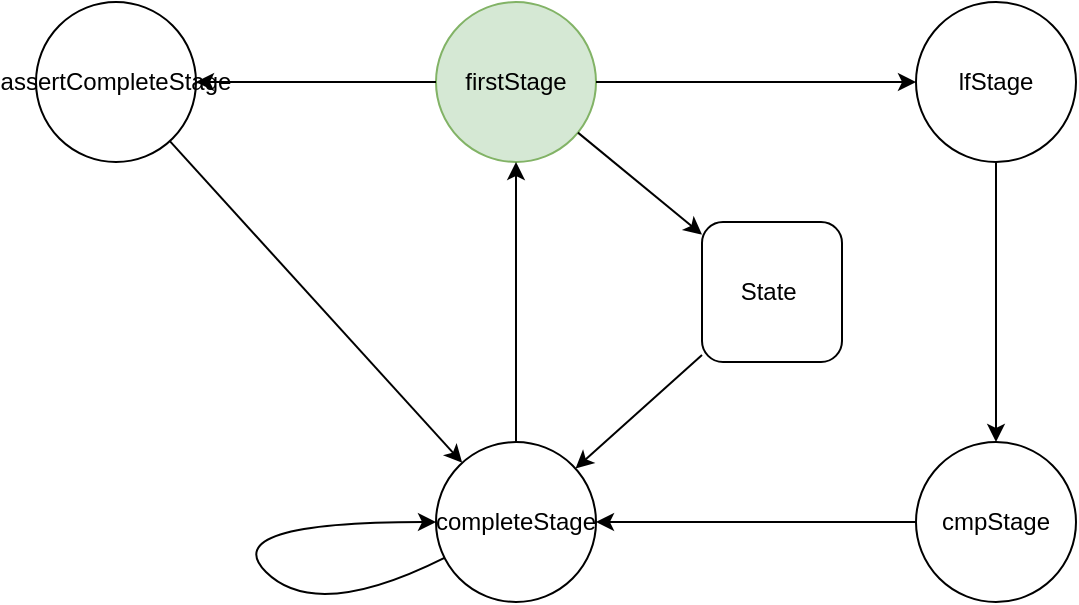 <mxfile version="21.2.8" type="device">
  <diagram name="第 1 页" id="kKyTWJ9eVcgjGZ0bdbi_">
    <mxGraphModel dx="575" dy="385" grid="1" gridSize="10" guides="1" tooltips="1" connect="1" arrows="1" fold="1" page="1" pageScale="1" pageWidth="827" pageHeight="1169" math="0" shadow="0">
      <root>
        <mxCell id="0" />
        <mxCell id="1" parent="0" />
        <mxCell id="yeJcCRWQxho8-F7l3QaX-1" value="&lt;font style=&quot;font-size: 12px;&quot;&gt;firstStage&lt;/font&gt;" style="ellipse;whiteSpace=wrap;html=1;aspect=fixed;fillColor=#d5e8d4;strokeColor=#82b366;" parent="1" vertex="1">
          <mxGeometry x="280" y="300" width="80" height="80" as="geometry" />
        </mxCell>
        <mxCell id="yeJcCRWQxho8-F7l3QaX-4" value="lfStage" style="ellipse;whiteSpace=wrap;html=1;aspect=fixed;" parent="1" vertex="1">
          <mxGeometry x="520" y="300" width="80" height="80" as="geometry" />
        </mxCell>
        <mxCell id="yeJcCRWQxho8-F7l3QaX-5" value="" style="endArrow=classic;html=1;rounded=0;" parent="1" source="yeJcCRWQxho8-F7l3QaX-1" target="yeJcCRWQxho8-F7l3QaX-4" edge="1">
          <mxGeometry width="50" height="50" relative="1" as="geometry">
            <mxPoint x="460" y="390" as="sourcePoint" />
            <mxPoint x="510" y="340" as="targetPoint" />
          </mxGeometry>
        </mxCell>
        <mxCell id="yeJcCRWQxho8-F7l3QaX-6" value="cmpStage" style="ellipse;whiteSpace=wrap;html=1;aspect=fixed;" parent="1" vertex="1">
          <mxGeometry x="520" y="520" width="80" height="80" as="geometry" />
        </mxCell>
        <mxCell id="yeJcCRWQxho8-F7l3QaX-7" value="" style="endArrow=classic;html=1;rounded=0;" parent="1" source="yeJcCRWQxho8-F7l3QaX-4" target="yeJcCRWQxho8-F7l3QaX-6" edge="1">
          <mxGeometry width="50" height="50" relative="1" as="geometry">
            <mxPoint x="600" y="340" as="sourcePoint" />
            <mxPoint x="696" y="340" as="targetPoint" />
          </mxGeometry>
        </mxCell>
        <mxCell id="yeJcCRWQxho8-F7l3QaX-8" value="completeStage" style="ellipse;whiteSpace=wrap;html=1;aspect=fixed;" parent="1" vertex="1">
          <mxGeometry x="280" y="520" width="80" height="80" as="geometry" />
        </mxCell>
        <mxCell id="yeJcCRWQxho8-F7l3QaX-9" value="" style="endArrow=classic;html=1;rounded=0;" parent="1" source="yeJcCRWQxho8-F7l3QaX-6" target="yeJcCRWQxho8-F7l3QaX-8" edge="1">
          <mxGeometry width="50" height="50" relative="1" as="geometry">
            <mxPoint x="660" y="340" as="sourcePoint" />
            <mxPoint x="816" y="340" as="targetPoint" />
          </mxGeometry>
        </mxCell>
        <mxCell id="yeJcCRWQxho8-F7l3QaX-10" value="" style="endArrow=classic;html=1;rounded=0;" parent="1" source="yeJcCRWQxho8-F7l3QaX-8" target="yeJcCRWQxho8-F7l3QaX-1" edge="1">
          <mxGeometry width="50" height="50" relative="1" as="geometry">
            <mxPoint x="280" y="480" as="sourcePoint" />
            <mxPoint x="330" y="430" as="targetPoint" />
          </mxGeometry>
        </mxCell>
        <mxCell id="yeJcCRWQxho8-F7l3QaX-17" value="&lt;font style=&quot;font-size: 12px;&quot;&gt;assertCompleteStage&lt;/font&gt;" style="ellipse;whiteSpace=wrap;html=1;aspect=fixed;" parent="1" vertex="1">
          <mxGeometry x="80" y="300" width="80" height="80" as="geometry" />
        </mxCell>
        <mxCell id="zmGeRSEzHgtEbsRye0Ud-2" value="" style="endArrow=classic;html=1;rounded=0;" edge="1" parent="1" source="yeJcCRWQxho8-F7l3QaX-17" target="yeJcCRWQxho8-F7l3QaX-8">
          <mxGeometry width="50" height="50" relative="1" as="geometry">
            <mxPoint x="190" y="410" as="sourcePoint" />
            <mxPoint x="256" y="410" as="targetPoint" />
          </mxGeometry>
        </mxCell>
        <mxCell id="zmGeRSEzHgtEbsRye0Ud-3" value="" style="endArrow=classic;html=1;rounded=0;" edge="1" parent="1" source="yeJcCRWQxho8-F7l3QaX-1" target="yeJcCRWQxho8-F7l3QaX-17">
          <mxGeometry width="50" height="50" relative="1" as="geometry">
            <mxPoint x="490" y="490" as="sourcePoint" />
            <mxPoint x="424" y="490" as="targetPoint" />
          </mxGeometry>
        </mxCell>
        <mxCell id="zmGeRSEzHgtEbsRye0Ud-4" value="" style="endArrow=classic;html=1;rounded=0;" edge="1" parent="1" source="yeJcCRWQxho8-F7l3QaX-1" target="zmGeRSEzHgtEbsRye0Ud-6">
          <mxGeometry width="50" height="50" relative="1" as="geometry">
            <mxPoint x="410" y="270" as="sourcePoint" />
            <mxPoint x="410.514" y="422.971" as="targetPoint" />
          </mxGeometry>
        </mxCell>
        <mxCell id="zmGeRSEzHgtEbsRye0Ud-6" value="State&amp;nbsp;" style="rounded=1;whiteSpace=wrap;html=1;" vertex="1" parent="1">
          <mxGeometry x="413" y="410" width="70" height="70" as="geometry" />
        </mxCell>
        <mxCell id="zmGeRSEzHgtEbsRye0Ud-7" value="" style="endArrow=classic;html=1;rounded=0;" edge="1" parent="1" source="zmGeRSEzHgtEbsRye0Ud-6" target="yeJcCRWQxho8-F7l3QaX-8">
          <mxGeometry width="50" height="50" relative="1" as="geometry">
            <mxPoint x="410" y="530" as="sourcePoint" />
            <mxPoint x="460" y="480" as="targetPoint" />
          </mxGeometry>
        </mxCell>
        <mxCell id="zmGeRSEzHgtEbsRye0Ud-8" value="" style="curved=1;endArrow=classic;html=1;rounded=0;entryX=0;entryY=0.5;entryDx=0;entryDy=0;" edge="1" parent="1" source="yeJcCRWQxho8-F7l3QaX-8" target="yeJcCRWQxho8-F7l3QaX-8">
          <mxGeometry width="50" height="50" relative="1" as="geometry">
            <mxPoint x="170" y="610" as="sourcePoint" />
            <mxPoint x="220" y="560" as="targetPoint" />
            <Array as="points">
              <mxPoint x="220" y="610" />
              <mxPoint x="170" y="560" />
            </Array>
          </mxGeometry>
        </mxCell>
      </root>
    </mxGraphModel>
  </diagram>
</mxfile>
